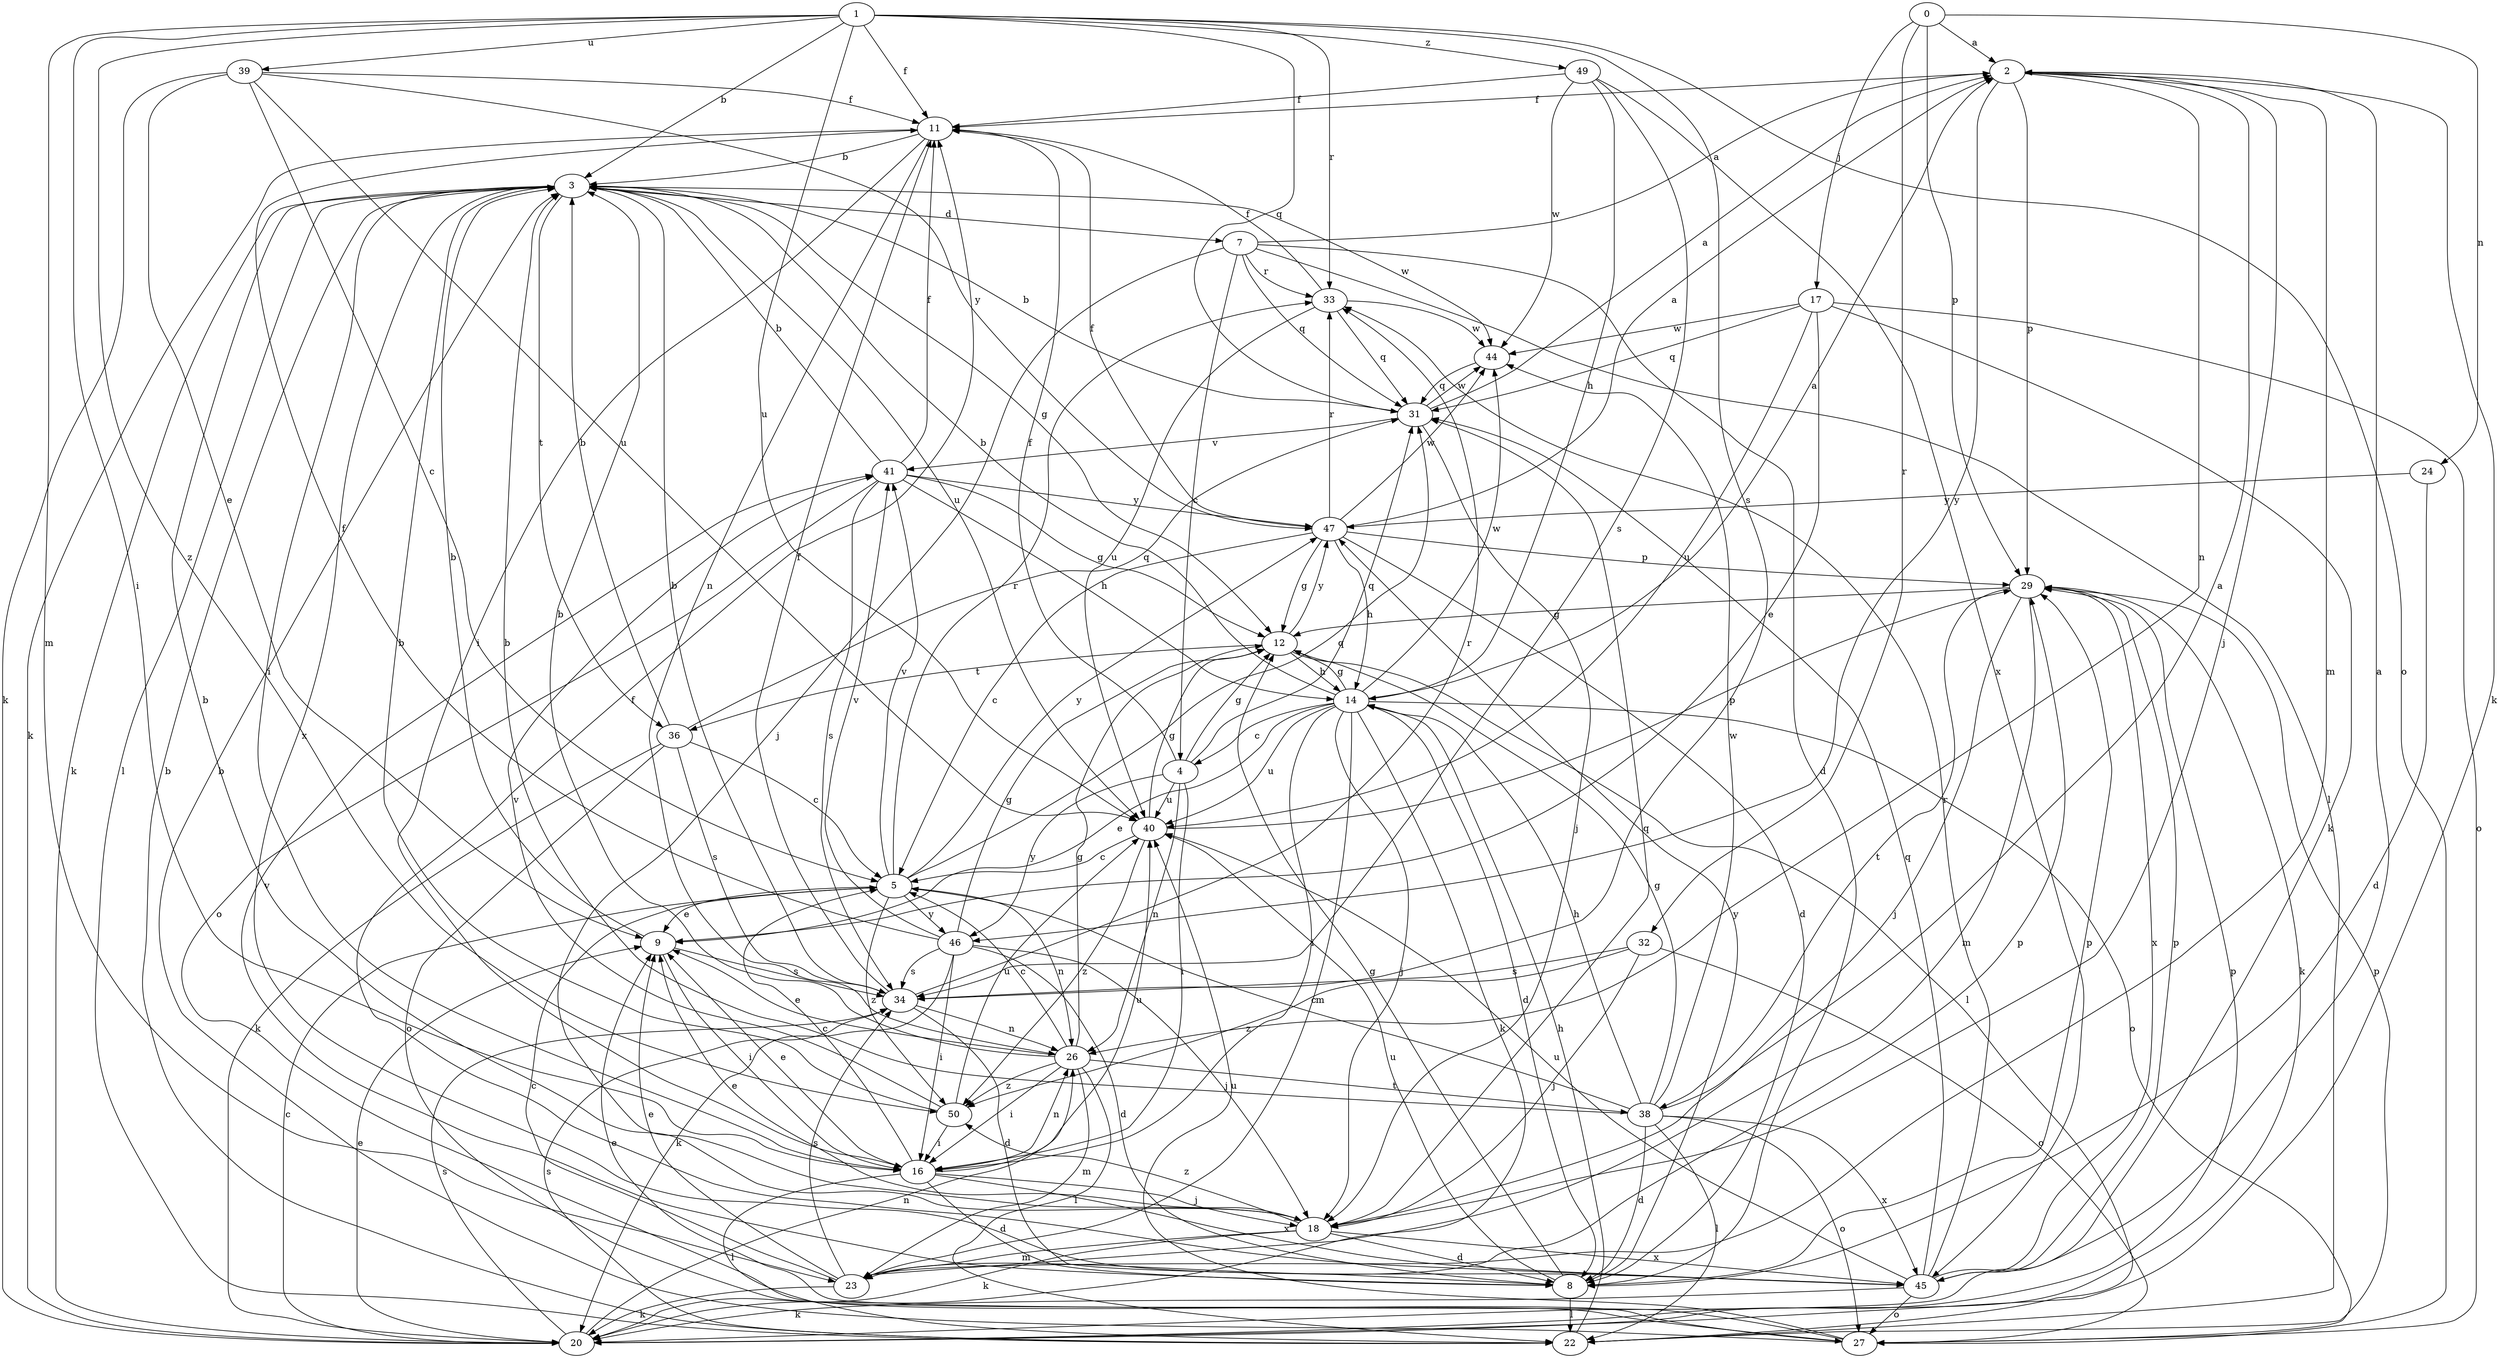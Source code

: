 strict digraph  {
0;
1;
2;
3;
4;
5;
7;
8;
9;
11;
12;
14;
16;
17;
18;
20;
22;
23;
24;
26;
27;
29;
31;
32;
33;
34;
36;
38;
39;
40;
41;
44;
45;
46;
47;
49;
50;
0 -> 2  [label=a];
0 -> 17  [label=j];
0 -> 24  [label=n];
0 -> 29  [label=p];
0 -> 32  [label=r];
1 -> 3  [label=b];
1 -> 11  [label=f];
1 -> 16  [label=i];
1 -> 23  [label=m];
1 -> 27  [label=o];
1 -> 31  [label=q];
1 -> 33  [label=r];
1 -> 34  [label=s];
1 -> 39  [label=u];
1 -> 40  [label=u];
1 -> 49  [label=z];
1 -> 50  [label=z];
2 -> 11  [label=f];
2 -> 18  [label=j];
2 -> 20  [label=k];
2 -> 23  [label=m];
2 -> 26  [label=n];
2 -> 29  [label=p];
2 -> 46  [label=y];
3 -> 7  [label=d];
3 -> 12  [label=g];
3 -> 16  [label=i];
3 -> 20  [label=k];
3 -> 22  [label=l];
3 -> 36  [label=t];
3 -> 40  [label=u];
3 -> 44  [label=w];
3 -> 45  [label=x];
4 -> 11  [label=f];
4 -> 12  [label=g];
4 -> 16  [label=i];
4 -> 26  [label=n];
4 -> 31  [label=q];
4 -> 40  [label=u];
4 -> 46  [label=y];
5 -> 9  [label=e];
5 -> 26  [label=n];
5 -> 31  [label=q];
5 -> 33  [label=r];
5 -> 41  [label=v];
5 -> 46  [label=y];
5 -> 47  [label=y];
5 -> 50  [label=z];
7 -> 2  [label=a];
7 -> 4  [label=c];
7 -> 8  [label=d];
7 -> 18  [label=j];
7 -> 22  [label=l];
7 -> 31  [label=q];
7 -> 33  [label=r];
8 -> 12  [label=g];
8 -> 22  [label=l];
8 -> 29  [label=p];
8 -> 40  [label=u];
8 -> 41  [label=v];
8 -> 47  [label=y];
9 -> 3  [label=b];
9 -> 16  [label=i];
9 -> 34  [label=s];
11 -> 3  [label=b];
11 -> 16  [label=i];
11 -> 20  [label=k];
11 -> 26  [label=n];
12 -> 14  [label=h];
12 -> 22  [label=l];
12 -> 36  [label=t];
12 -> 47  [label=y];
14 -> 2  [label=a];
14 -> 3  [label=b];
14 -> 4  [label=c];
14 -> 8  [label=d];
14 -> 9  [label=e];
14 -> 12  [label=g];
14 -> 16  [label=i];
14 -> 18  [label=j];
14 -> 20  [label=k];
14 -> 23  [label=m];
14 -> 27  [label=o];
14 -> 40  [label=u];
14 -> 44  [label=w];
16 -> 5  [label=c];
16 -> 8  [label=d];
16 -> 9  [label=e];
16 -> 18  [label=j];
16 -> 22  [label=l];
16 -> 26  [label=n];
16 -> 40  [label=u];
16 -> 45  [label=x];
17 -> 9  [label=e];
17 -> 20  [label=k];
17 -> 27  [label=o];
17 -> 31  [label=q];
17 -> 40  [label=u];
17 -> 44  [label=w];
18 -> 3  [label=b];
18 -> 8  [label=d];
18 -> 9  [label=e];
18 -> 20  [label=k];
18 -> 23  [label=m];
18 -> 31  [label=q];
18 -> 45  [label=x];
18 -> 50  [label=z];
20 -> 5  [label=c];
20 -> 9  [label=e];
20 -> 26  [label=n];
20 -> 29  [label=p];
20 -> 34  [label=s];
22 -> 3  [label=b];
22 -> 14  [label=h];
22 -> 29  [label=p];
22 -> 34  [label=s];
23 -> 5  [label=c];
23 -> 9  [label=e];
23 -> 20  [label=k];
23 -> 29  [label=p];
23 -> 34  [label=s];
24 -> 8  [label=d];
24 -> 47  [label=y];
26 -> 3  [label=b];
26 -> 5  [label=c];
26 -> 9  [label=e];
26 -> 12  [label=g];
26 -> 16  [label=i];
26 -> 22  [label=l];
26 -> 23  [label=m];
26 -> 38  [label=t];
26 -> 50  [label=z];
27 -> 3  [label=b];
27 -> 9  [label=e];
27 -> 40  [label=u];
29 -> 12  [label=g];
29 -> 18  [label=j];
29 -> 20  [label=k];
29 -> 23  [label=m];
29 -> 38  [label=t];
29 -> 45  [label=x];
31 -> 2  [label=a];
31 -> 3  [label=b];
31 -> 18  [label=j];
31 -> 41  [label=v];
31 -> 44  [label=w];
32 -> 18  [label=j];
32 -> 27  [label=o];
32 -> 34  [label=s];
32 -> 50  [label=z];
33 -> 11  [label=f];
33 -> 31  [label=q];
33 -> 40  [label=u];
33 -> 44  [label=w];
34 -> 3  [label=b];
34 -> 8  [label=d];
34 -> 11  [label=f];
34 -> 26  [label=n];
34 -> 33  [label=r];
36 -> 3  [label=b];
36 -> 5  [label=c];
36 -> 20  [label=k];
36 -> 27  [label=o];
36 -> 31  [label=q];
36 -> 34  [label=s];
38 -> 2  [label=a];
38 -> 3  [label=b];
38 -> 5  [label=c];
38 -> 8  [label=d];
38 -> 12  [label=g];
38 -> 14  [label=h];
38 -> 22  [label=l];
38 -> 27  [label=o];
38 -> 44  [label=w];
38 -> 45  [label=x];
39 -> 5  [label=c];
39 -> 9  [label=e];
39 -> 11  [label=f];
39 -> 20  [label=k];
39 -> 40  [label=u];
39 -> 47  [label=y];
40 -> 5  [label=c];
40 -> 12  [label=g];
40 -> 29  [label=p];
40 -> 50  [label=z];
41 -> 3  [label=b];
41 -> 11  [label=f];
41 -> 12  [label=g];
41 -> 14  [label=h];
41 -> 27  [label=o];
41 -> 34  [label=s];
41 -> 47  [label=y];
44 -> 31  [label=q];
45 -> 2  [label=a];
45 -> 11  [label=f];
45 -> 20  [label=k];
45 -> 27  [label=o];
45 -> 29  [label=p];
45 -> 31  [label=q];
45 -> 33  [label=r];
45 -> 40  [label=u];
46 -> 8  [label=d];
46 -> 11  [label=f];
46 -> 12  [label=g];
46 -> 16  [label=i];
46 -> 18  [label=j];
46 -> 20  [label=k];
46 -> 34  [label=s];
46 -> 41  [label=v];
47 -> 2  [label=a];
47 -> 5  [label=c];
47 -> 8  [label=d];
47 -> 11  [label=f];
47 -> 12  [label=g];
47 -> 14  [label=h];
47 -> 29  [label=p];
47 -> 33  [label=r];
47 -> 44  [label=w];
49 -> 11  [label=f];
49 -> 14  [label=h];
49 -> 34  [label=s];
49 -> 44  [label=w];
49 -> 45  [label=x];
50 -> 3  [label=b];
50 -> 16  [label=i];
50 -> 40  [label=u];
50 -> 41  [label=v];
}
